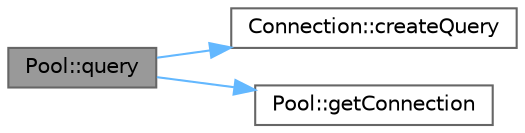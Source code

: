 digraph "Pool::query"
{
 // INTERACTIVE_SVG=YES
 // LATEX_PDF_SIZE
  bgcolor="transparent";
  edge [fontname=Helvetica,fontsize=10,labelfontname=Helvetica,labelfontsize=10];
  node [fontname=Helvetica,fontsize=10,shape=box,height=0.2,width=0.4];
  rankdir="LR";
  Node1 [id="Node000001",label="Pool::query",height=0.2,width=0.4,color="gray40", fillcolor="grey60", style="filled", fontcolor="black",tooltip=" "];
  Node1 -> Node2 [id="edge1_Node000001_Node000002",color="steelblue1",style="solid",tooltip=" "];
  Node2 [id="Node000002",label="Connection::createQuery",height=0.2,width=0.4,color="grey40", fillcolor="white", style="filled",URL="$dc/d14/a00720_ae5ca6b8a0a5d8beacccff6e99ce41218.html#ae5ca6b8a0a5d8beacccff6e99ce41218",tooltip=" "];
  Node1 -> Node3 [id="edge2_Node000001_Node000003",color="steelblue1",style="solid",tooltip=" "];
  Node3 [id="Node000003",label="Pool::getConnection",height=0.2,width=0.4,color="grey40", fillcolor="white", style="filled",URL="$df/d0e/a00800_acb586eb257e03bf7f0a4bb94724c0789.html#acb586eb257e03bf7f0a4bb94724c0789",tooltip=" "];
}
